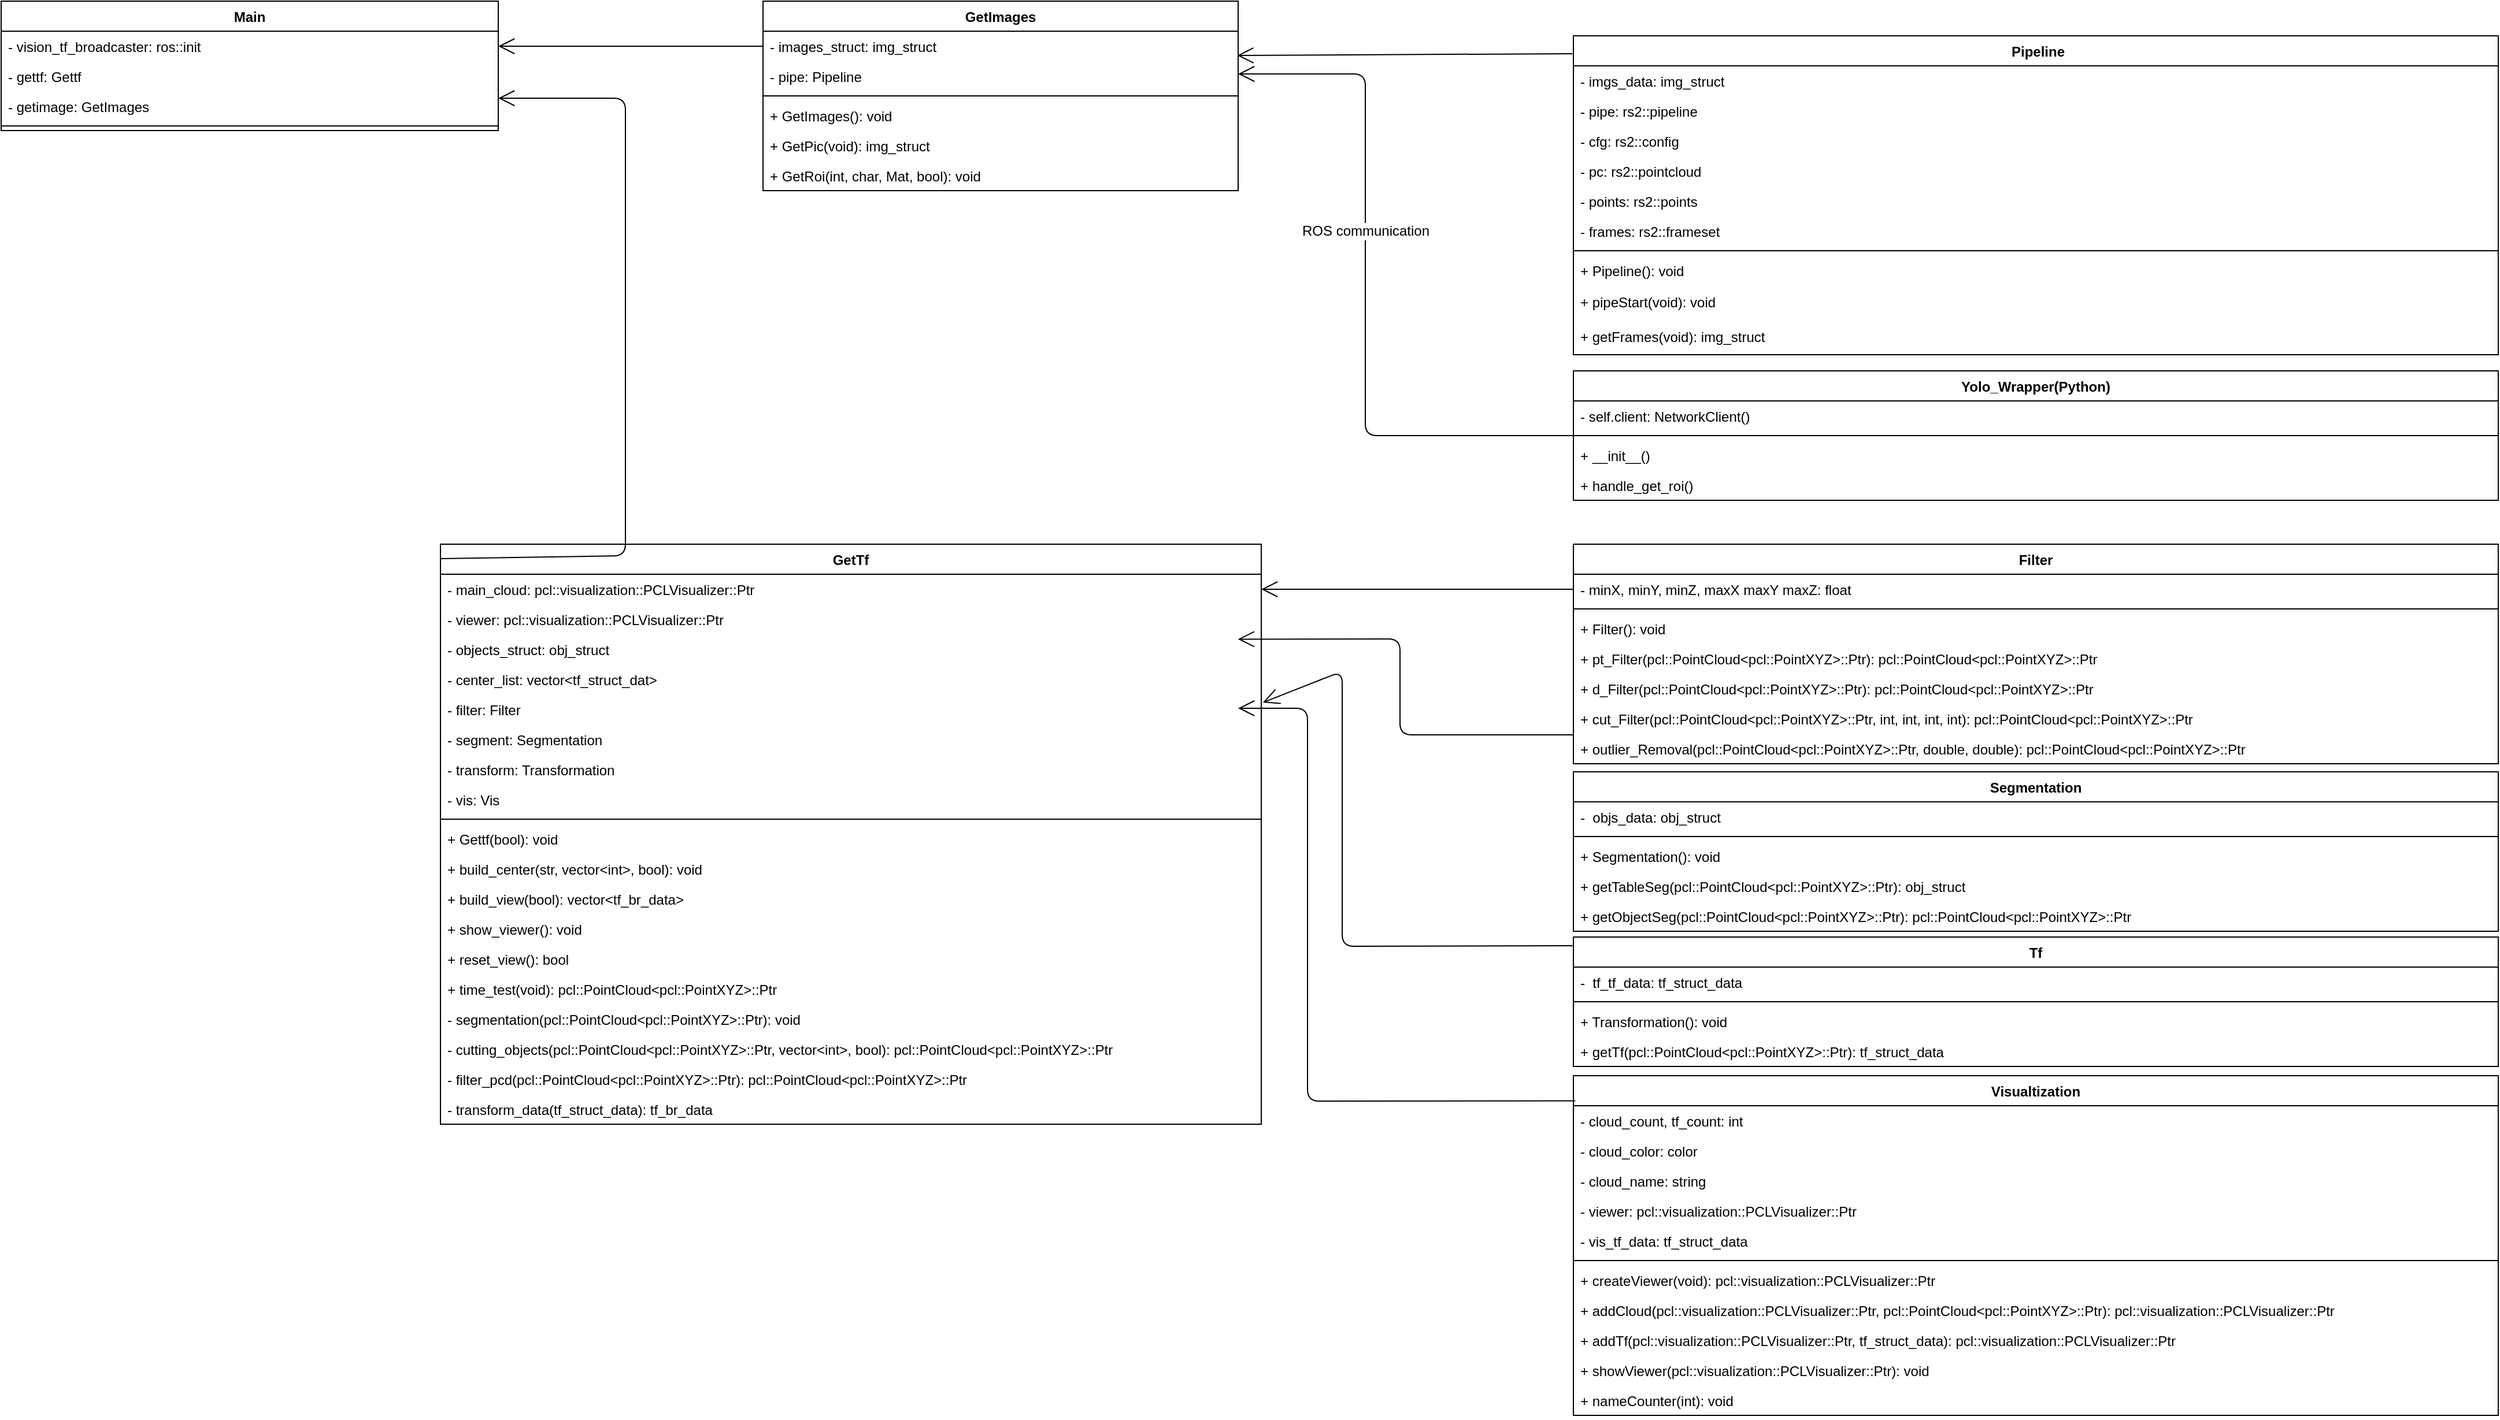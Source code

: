<mxfile version="12.4.3" type="device" pages="1"><diagram id="rO0mdo0Z23BZPeahZ9SL" name="Page-1"><mxGraphModel dx="1443" dy="1089" grid="1" gridSize="10" guides="1" tooltips="1" connect="1" arrows="1" fold="1" page="1" pageScale="1" pageWidth="850" pageHeight="1100" math="0" shadow="0"><root><mxCell id="0"/><mxCell id="1" parent="0"/><mxCell id="HIsi_3Nj0RYe7BvJdsPi-1" value="Pipeline" style="swimlane;fontStyle=1;align=center;verticalAlign=top;childLayout=stackLayout;horizontal=1;startSize=26;horizontalStack=0;resizeParent=1;resizeParentMax=0;resizeLast=0;collapsible=1;marginBottom=0;spacingLeft=4;spacingTop=0;spacing=2;" parent="1" vertex="1"><mxGeometry x="920" y="50" width="800" height="276" as="geometry"/></mxCell><mxCell id="ok1sYWKy3wzwt7-g7-4R-15" value="- imgs_data: img_struct" style="text;strokeColor=none;fillColor=none;align=left;verticalAlign=top;spacingLeft=4;spacingRight=4;overflow=hidden;rotatable=0;points=[[0,0.5],[1,0.5]];portConstraint=eastwest;spacingTop=0;spacing=2;" parent="HIsi_3Nj0RYe7BvJdsPi-1" vertex="1"><mxGeometry y="26" width="800" height="26" as="geometry"/></mxCell><mxCell id="ok1sYWKy3wzwt7-g7-4R-16" value="- pipe: rs2::pipeline" style="text;strokeColor=none;fillColor=none;align=left;verticalAlign=top;spacingLeft=4;spacingRight=4;overflow=hidden;rotatable=0;points=[[0,0.5],[1,0.5]];portConstraint=eastwest;spacingTop=0;spacing=2;" parent="HIsi_3Nj0RYe7BvJdsPi-1" vertex="1"><mxGeometry y="52" width="800" height="26" as="geometry"/></mxCell><mxCell id="ok1sYWKy3wzwt7-g7-4R-17" value="- cfg: rs2::config" style="text;strokeColor=none;fillColor=none;align=left;verticalAlign=top;spacingLeft=4;spacingRight=4;overflow=hidden;rotatable=0;points=[[0,0.5],[1,0.5]];portConstraint=eastwest;spacingTop=0;spacing=2;" parent="HIsi_3Nj0RYe7BvJdsPi-1" vertex="1"><mxGeometry y="78" width="800" height="26" as="geometry"/></mxCell><mxCell id="ok1sYWKy3wzwt7-g7-4R-18" value="- pc: rs2::pointcloud" style="text;strokeColor=none;fillColor=none;align=left;verticalAlign=top;spacingLeft=4;spacingRight=4;overflow=hidden;rotatable=0;points=[[0,0.5],[1,0.5]];portConstraint=eastwest;spacingTop=0;spacing=2;" parent="HIsi_3Nj0RYe7BvJdsPi-1" vertex="1"><mxGeometry y="104" width="800" height="26" as="geometry"/></mxCell><mxCell id="ok1sYWKy3wzwt7-g7-4R-14" value="- points: rs2::points" style="text;strokeColor=none;fillColor=none;align=left;verticalAlign=top;spacingLeft=4;spacingRight=4;overflow=hidden;rotatable=0;points=[[0,0.5],[1,0.5]];portConstraint=eastwest;spacingTop=0;spacing=2;" parent="HIsi_3Nj0RYe7BvJdsPi-1" vertex="1"><mxGeometry y="130" width="800" height="26" as="geometry"/></mxCell><mxCell id="ok1sYWKy3wzwt7-g7-4R-13" value="- frames: rs2::frameset&#xA;" style="text;strokeColor=none;fillColor=none;align=left;verticalAlign=top;spacingLeft=4;spacingRight=4;overflow=hidden;rotatable=0;points=[[0,0.5],[1,0.5]];portConstraint=eastwest;spacingTop=0;spacing=2;" parent="HIsi_3Nj0RYe7BvJdsPi-1" vertex="1"><mxGeometry y="156" width="800" height="26" as="geometry"/></mxCell><mxCell id="18BfnXjqSlgmNeAh_Z41-7" value="" style="line;strokeWidth=1;fillColor=none;align=left;verticalAlign=middle;spacingTop=0;spacingLeft=3;spacingRight=3;rotatable=0;labelPosition=right;points=[];portConstraint=eastwest;spacing=2;" parent="HIsi_3Nj0RYe7BvJdsPi-1" vertex="1"><mxGeometry y="182" width="800" height="8" as="geometry"/></mxCell><mxCell id="HIsi_3Nj0RYe7BvJdsPi-4" value="+ Pipeline(): void" style="text;strokeColor=none;fillColor=none;align=left;verticalAlign=top;spacingLeft=4;spacingRight=4;overflow=hidden;rotatable=0;points=[[0,0.5],[1,0.5]];portConstraint=eastwest;spacingTop=0;spacing=2;" parent="HIsi_3Nj0RYe7BvJdsPi-1" vertex="1"><mxGeometry y="190" width="800" height="26" as="geometry"/></mxCell><mxCell id="18BfnXjqSlgmNeAh_Z41-1" value="&lt;div align=&quot;left&quot;&gt;+ pipeStart(void): void&lt;br&gt;&lt;/div&gt;" style="text;html=1;strokeColor=none;fillColor=none;align=left;verticalAlign=middle;whiteSpace=wrap;rounded=0;spacingRight=4;spacingLeft=4;spacingTop=0;spacing=2;" parent="HIsi_3Nj0RYe7BvJdsPi-1" vertex="1"><mxGeometry y="216" width="800" height="30" as="geometry"/></mxCell><mxCell id="18BfnXjqSlgmNeAh_Z41-2" value="+ getFrames(void): img_struct" style="text;html=1;strokeColor=none;fillColor=none;align=left;verticalAlign=middle;whiteSpace=wrap;rounded=0;spacingRight=4;spacingLeft=4;spacingTop=0;spacing=2;" parent="HIsi_3Nj0RYe7BvJdsPi-1" vertex="1"><mxGeometry y="246" width="800" height="30" as="geometry"/></mxCell><mxCell id="HIsi_3Nj0RYe7BvJdsPi-6" value="Visualtization" style="swimlane;fontStyle=1;align=center;verticalAlign=top;childLayout=stackLayout;horizontal=1;startSize=26;horizontalStack=0;resizeParent=1;resizeParentMax=0;resizeLast=0;collapsible=1;marginBottom=0;spacingTop=0;spacing=2;" parent="1" vertex="1"><mxGeometry x="920" y="950" width="800" height="294" as="geometry"/></mxCell><mxCell id="HIsi_3Nj0RYe7BvJdsPi-34" value="- cloud_count, tf_count: int" style="text;strokeColor=none;fillColor=none;align=left;verticalAlign=top;spacingLeft=4;spacingRight=4;overflow=hidden;rotatable=0;points=[[0,0.5],[1,0.5]];portConstraint=eastwest;spacingTop=0;spacing=2;" parent="HIsi_3Nj0RYe7BvJdsPi-6" vertex="1"><mxGeometry y="26" width="800" height="26" as="geometry"/></mxCell><mxCell id="HIsi_3Nj0RYe7BvJdsPi-36" value="- cloud_color: color" style="text;strokeColor=none;fillColor=none;align=left;verticalAlign=top;spacingLeft=4;spacingRight=4;overflow=hidden;rotatable=0;points=[[0,0.5],[1,0.5]];portConstraint=eastwest;spacingTop=0;spacing=2;" parent="HIsi_3Nj0RYe7BvJdsPi-6" vertex="1"><mxGeometry y="52" width="800" height="26" as="geometry"/></mxCell><mxCell id="Me2MbizhRvYAmYym80AJ-8" value="- cloud_name: string" style="text;strokeColor=none;fillColor=none;align=left;verticalAlign=top;spacingLeft=4;spacingRight=4;overflow=hidden;rotatable=0;points=[[0,0.5],[1,0.5]];portConstraint=eastwest;spacingTop=0;spacing=2;" parent="HIsi_3Nj0RYe7BvJdsPi-6" vertex="1"><mxGeometry y="78" width="800" height="26" as="geometry"/></mxCell><mxCell id="HIsi_3Nj0RYe7BvJdsPi-31" value="- viewer: pcl::visualization::PCLVisualizer::Ptr" style="text;strokeColor=none;fillColor=none;align=left;verticalAlign=top;spacingLeft=4;spacingRight=4;overflow=hidden;rotatable=0;points=[[0,0.5],[1,0.5]];portConstraint=eastwest;spacingTop=0;spacing=2;" parent="HIsi_3Nj0RYe7BvJdsPi-6" vertex="1"><mxGeometry y="104" width="800" height="26" as="geometry"/></mxCell><mxCell id="Me2MbizhRvYAmYym80AJ-7" value="- vis_tf_data: tf_struct_data" style="text;strokeColor=none;fillColor=none;align=left;verticalAlign=top;spacingLeft=4;spacingRight=4;overflow=hidden;rotatable=0;points=[[0,0.5],[1,0.5]];portConstraint=eastwest;spacingTop=0;spacing=2;" parent="HIsi_3Nj0RYe7BvJdsPi-6" vertex="1"><mxGeometry y="130" width="800" height="26" as="geometry"/></mxCell><mxCell id="HIsi_3Nj0RYe7BvJdsPi-8" value="" style="line;strokeWidth=1;fillColor=none;align=left;verticalAlign=middle;spacingTop=0;spacingLeft=3;spacingRight=3;rotatable=0;labelPosition=right;points=[];portConstraint=eastwest;spacing=2;" parent="HIsi_3Nj0RYe7BvJdsPi-6" vertex="1"><mxGeometry y="156" width="800" height="8" as="geometry"/></mxCell><mxCell id="HIsi_3Nj0RYe7BvJdsPi-15" value="+ createViewer(void): pcl::visualization::PCLVisualizer::Ptr" style="text;strokeColor=none;fillColor=none;align=left;verticalAlign=top;spacingLeft=4;spacingRight=4;overflow=hidden;rotatable=0;points=[[0,0.5],[1,0.5]];portConstraint=eastwest;spacingTop=0;spacing=2;" parent="HIsi_3Nj0RYe7BvJdsPi-6" vertex="1"><mxGeometry y="164" width="800" height="26" as="geometry"/></mxCell><mxCell id="HIsi_3Nj0RYe7BvJdsPi-37" value="+ addCloud(pcl::visualization::PCLVisualizer::Ptr, pcl::PointCloud&lt;pcl::PointXYZ&gt;::Ptr): pcl::visualization::PCLVisualizer::Ptr" style="text;strokeColor=none;fillColor=none;align=left;verticalAlign=top;spacingLeft=4;spacingRight=4;overflow=hidden;rotatable=0;points=[[0,0.5],[1,0.5]];portConstraint=eastwest;spacingTop=0;spacing=2;" parent="HIsi_3Nj0RYe7BvJdsPi-6" vertex="1"><mxGeometry y="190" width="800" height="26" as="geometry"/></mxCell><mxCell id="u7ziaBiFjHm4syPlDuHI-1" value="+ addTf(pcl::visualization::PCLVisualizer::Ptr, tf_struct_data): pcl::visualization::PCLVisualizer::Ptr" style="text;strokeColor=none;fillColor=none;align=left;verticalAlign=top;spacingLeft=4;spacingRight=4;overflow=hidden;rotatable=0;points=[[0,0.5],[1,0.5]];portConstraint=eastwest;spacingTop=0;spacing=2;" parent="HIsi_3Nj0RYe7BvJdsPi-6" vertex="1"><mxGeometry y="216" width="800" height="26" as="geometry"/></mxCell><mxCell id="Wdoib3fpIFbqhbCEzAN1-9" value="+ showViewer(pcl::visualization::PCLVisualizer::Ptr): void" style="text;strokeColor=none;fillColor=none;align=left;verticalAlign=top;spacingLeft=4;spacingRight=4;overflow=hidden;rotatable=0;points=[[0,0.5],[1,0.5]];portConstraint=eastwest;spacingTop=0;spacing=2;" parent="HIsi_3Nj0RYe7BvJdsPi-6" vertex="1"><mxGeometry y="242" width="800" height="26" as="geometry"/></mxCell><mxCell id="HIsi_3Nj0RYe7BvJdsPi-9" value="+ nameCounter(int): void" style="text;strokeColor=none;fillColor=none;align=left;verticalAlign=top;spacingLeft=4;spacingRight=4;overflow=hidden;rotatable=0;points=[[0,0.5],[1,0.5]];portConstraint=eastwest;spacingTop=0;spacing=2;" parent="HIsi_3Nj0RYe7BvJdsPi-6" vertex="1"><mxGeometry y="268" width="800" height="26" as="geometry"/></mxCell><mxCell id="HIsi_3Nj0RYe7BvJdsPi-10" value="Main" style="swimlane;fontStyle=1;align=center;verticalAlign=top;childLayout=stackLayout;horizontal=1;startSize=26;horizontalStack=0;resizeParent=1;resizeParentMax=0;resizeLast=0;collapsible=1;marginBottom=0;" parent="1" vertex="1"><mxGeometry x="-440" y="20" width="430" height="112" as="geometry"/></mxCell><mxCell id="-PtqeOpKMAuD7HerTCG5-10" value="- vision_tf_broadcaster: ros::init" style="text;strokeColor=none;fillColor=none;align=left;verticalAlign=top;spacingLeft=4;spacingRight=4;overflow=hidden;rotatable=0;points=[[0,0.5],[1,0.5]];portConstraint=eastwest;spacingTop=0;spacing=2;" parent="HIsi_3Nj0RYe7BvJdsPi-10" vertex="1"><mxGeometry y="26" width="430" height="26" as="geometry"/></mxCell><mxCell id="-PtqeOpKMAuD7HerTCG5-8" value="- gettf: Gettf" style="text;strokeColor=none;fillColor=none;align=left;verticalAlign=top;spacingLeft=4;spacingRight=4;overflow=hidden;rotatable=0;points=[[0,0.5],[1,0.5]];portConstraint=eastwest;spacingTop=0;spacing=2;" parent="HIsi_3Nj0RYe7BvJdsPi-10" vertex="1"><mxGeometry y="52" width="430" height="26" as="geometry"/></mxCell><mxCell id="-PtqeOpKMAuD7HerTCG5-9" value="- getimage: GetImages" style="text;strokeColor=none;fillColor=none;align=left;verticalAlign=top;spacingLeft=4;spacingRight=4;overflow=hidden;rotatable=0;points=[[0,0.5],[1,0.5]];portConstraint=eastwest;spacingTop=0;spacing=2;" parent="HIsi_3Nj0RYe7BvJdsPi-10" vertex="1"><mxGeometry y="78" width="430" height="26" as="geometry"/></mxCell><mxCell id="HIsi_3Nj0RYe7BvJdsPi-12" value="" style="line;strokeWidth=1;fillColor=none;align=left;verticalAlign=middle;spacingTop=-1;spacingLeft=3;spacingRight=3;rotatable=0;labelPosition=right;points=[];portConstraint=eastwest;" parent="HIsi_3Nj0RYe7BvJdsPi-10" vertex="1"><mxGeometry y="104" width="430" height="8" as="geometry"/></mxCell><mxCell id="HIsi_3Nj0RYe7BvJdsPi-22" value="GetTf" style="swimlane;fontStyle=1;align=center;verticalAlign=top;childLayout=stackLayout;horizontal=1;startSize=26;horizontalStack=0;resizeParent=1;resizeParentMax=0;resizeLast=0;collapsible=1;marginBottom=0;spacingTop=0;spacing=2;" parent="1" vertex="1"><mxGeometry x="-60" y="490" width="710" height="502" as="geometry"/></mxCell><mxCell id="Wdoib3fpIFbqhbCEzAN1-18" value="- main_cloud: pcl::visualization::PCLVisualizer::Ptr" style="text;strokeColor=none;fillColor=none;align=left;verticalAlign=top;spacingLeft=4;spacingRight=4;overflow=hidden;rotatable=0;points=[[0,0.5],[1,0.5]];portConstraint=eastwest;spacingTop=0;spacing=2;" parent="HIsi_3Nj0RYe7BvJdsPi-22" vertex="1"><mxGeometry y="26" width="710" height="26" as="geometry"/></mxCell><mxCell id="gz7pYdb8E-jPGKPSXRH7-1" value="- viewer: pcl::visualization::PCLVisualizer::Ptr" style="text;strokeColor=none;fillColor=none;align=left;verticalAlign=top;spacingLeft=4;spacingRight=4;overflow=hidden;rotatable=0;points=[[0,0.5],[1,0.5]];portConstraint=eastwest;spacingTop=0;spacing=2;" vertex="1" parent="HIsi_3Nj0RYe7BvJdsPi-22"><mxGeometry y="52" width="710" height="26" as="geometry"/></mxCell><mxCell id="dneKjizdSWfvN2k3aJgB-3" value="- objects_struct: obj_struct" style="text;strokeColor=none;fillColor=none;align=left;verticalAlign=top;spacingLeft=4;spacingRight=4;overflow=hidden;rotatable=0;points=[[0,0.5],[1,0.5]];portConstraint=eastwest;spacingTop=0;spacing=2;" parent="HIsi_3Nj0RYe7BvJdsPi-22" vertex="1"><mxGeometry y="78" width="710" height="26" as="geometry"/></mxCell><mxCell id="dneKjizdSWfvN2k3aJgB-2" value="- center_list: vector&lt;tf_struct_dat&gt;" style="text;strokeColor=none;fillColor=none;align=left;verticalAlign=top;spacingLeft=4;spacingRight=4;overflow=hidden;rotatable=0;points=[[0,0.5],[1,0.5]];portConstraint=eastwest;spacingTop=0;spacing=2;" parent="HIsi_3Nj0RYe7BvJdsPi-22" vertex="1"><mxGeometry y="104" width="710" height="26" as="geometry"/></mxCell><mxCell id="Wdoib3fpIFbqhbCEzAN1-19" value="- filter: Filter" style="text;strokeColor=none;fillColor=none;align=left;verticalAlign=top;spacingLeft=4;spacingRight=4;overflow=hidden;rotatable=0;points=[[0,0.5],[1,0.5]];portConstraint=eastwest;spacingTop=0;spacing=2;" parent="HIsi_3Nj0RYe7BvJdsPi-22" vertex="1"><mxGeometry y="130" width="710" height="26" as="geometry"/></mxCell><mxCell id="HIsi_3Nj0RYe7BvJdsPi-17" value="- segment: Segmentation" style="text;strokeColor=none;fillColor=none;align=left;verticalAlign=top;spacingLeft=4;spacingRight=4;overflow=hidden;rotatable=0;points=[[0,0.5],[1,0.5]];portConstraint=eastwest;spacingTop=0;spacing=2;" parent="HIsi_3Nj0RYe7BvJdsPi-22" vertex="1"><mxGeometry y="156" width="710" height="26" as="geometry"/></mxCell><mxCell id="Wdoib3fpIFbqhbCEzAN1-17" value="- transform: Transformation" style="text;strokeColor=none;fillColor=none;align=left;verticalAlign=top;spacingLeft=4;spacingRight=4;overflow=hidden;rotatable=0;points=[[0,0.5],[1,0.5]];portConstraint=eastwest;spacingTop=0;spacing=2;" parent="HIsi_3Nj0RYe7BvJdsPi-22" vertex="1"><mxGeometry y="182" width="710" height="26" as="geometry"/></mxCell><mxCell id="HIsi_3Nj0RYe7BvJdsPi-18" value="- vis: Vis" style="text;strokeColor=none;fillColor=none;align=left;verticalAlign=top;spacingLeft=4;spacingRight=4;overflow=hidden;rotatable=0;points=[[0,0.5],[1,0.5]];portConstraint=eastwest;spacingTop=0;spacing=2;" parent="HIsi_3Nj0RYe7BvJdsPi-22" vertex="1"><mxGeometry y="208" width="710" height="26" as="geometry"/></mxCell><mxCell id="HIsi_3Nj0RYe7BvJdsPi-23" value="" style="line;strokeWidth=1;fillColor=none;align=left;verticalAlign=middle;spacingTop=0;spacingLeft=3;spacingRight=3;rotatable=0;labelPosition=right;points=[];portConstraint=eastwest;spacing=2;" parent="HIsi_3Nj0RYe7BvJdsPi-22" vertex="1"><mxGeometry y="234" width="710" height="8" as="geometry"/></mxCell><mxCell id="Me2MbizhRvYAmYym80AJ-9" value="+ Gettf(bool): void" style="text;strokeColor=none;fillColor=none;align=left;verticalAlign=top;spacingLeft=4;spacingRight=4;overflow=hidden;rotatable=0;points=[[0,0.5],[1,0.5]];portConstraint=eastwest;spacingTop=0;spacing=2;" parent="HIsi_3Nj0RYe7BvJdsPi-22" vertex="1"><mxGeometry y="242" width="710" height="26" as="geometry"/></mxCell><mxCell id="Me2MbizhRvYAmYym80AJ-16" value="+ build_center(str, vector&lt;int&gt;, bool): void" style="text;strokeColor=none;fillColor=none;align=left;verticalAlign=top;spacingLeft=4;spacingRight=4;overflow=hidden;rotatable=0;points=[[0,0.5],[1,0.5]];portConstraint=eastwest;spacingTop=0;spacing=2;" parent="HIsi_3Nj0RYe7BvJdsPi-22" vertex="1"><mxGeometry y="268" width="710" height="26" as="geometry"/></mxCell><mxCell id="Me2MbizhRvYAmYym80AJ-14" value="+ build_view(bool): vector&lt;tf_br_data&gt;" style="text;strokeColor=none;fillColor=none;align=left;verticalAlign=top;spacingLeft=4;spacingRight=4;overflow=hidden;rotatable=0;points=[[0,0.5],[1,0.5]];portConstraint=eastwest;spacingTop=0;spacing=2;" parent="HIsi_3Nj0RYe7BvJdsPi-22" vertex="1"><mxGeometry y="294" width="710" height="26" as="geometry"/></mxCell><mxCell id="dneKjizdSWfvN2k3aJgB-5" value="+ show_viewer(): void" style="text;strokeColor=none;fillColor=none;align=left;verticalAlign=top;spacingLeft=4;spacingRight=4;overflow=hidden;rotatable=0;points=[[0,0.5],[1,0.5]];portConstraint=eastwest;spacingTop=0;spacing=2;" parent="HIsi_3Nj0RYe7BvJdsPi-22" vertex="1"><mxGeometry y="320" width="710" height="26" as="geometry"/></mxCell><mxCell id="-PtqeOpKMAuD7HerTCG5-15" value="+ reset_view(): bool" style="text;strokeColor=none;fillColor=none;align=left;verticalAlign=top;spacingLeft=4;spacingRight=4;overflow=hidden;rotatable=0;points=[[0,0.5],[1,0.5]];portConstraint=eastwest;spacingTop=0;spacing=2;" parent="HIsi_3Nj0RYe7BvJdsPi-22" vertex="1"><mxGeometry y="346" width="710" height="26" as="geometry"/></mxCell><mxCell id="Me2MbizhRvYAmYym80AJ-15" value="+ time_test(void): pcl::PointCloud&lt;pcl::PointXYZ&gt;::Ptr" style="text;strokeColor=none;fillColor=none;align=left;verticalAlign=top;spacingLeft=4;spacingRight=4;overflow=hidden;rotatable=0;points=[[0,0.5],[1,0.5]];portConstraint=eastwest;spacingTop=0;spacing=2;" parent="HIsi_3Nj0RYe7BvJdsPi-22" vertex="1"><mxGeometry y="372" width="710" height="26" as="geometry"/></mxCell><mxCell id="gz7pYdb8E-jPGKPSXRH7-3" value="- segmentation(pcl::PointCloud&lt;pcl::PointXYZ&gt;::Ptr): void&#xA;" style="text;strokeColor=none;fillColor=none;align=left;verticalAlign=top;spacingLeft=4;spacingRight=4;overflow=hidden;rotatable=0;points=[[0,0.5],[1,0.5]];portConstraint=eastwest;spacingTop=0;spacing=2;" vertex="1" parent="HIsi_3Nj0RYe7BvJdsPi-22"><mxGeometry y="398" width="710" height="26" as="geometry"/></mxCell><mxCell id="gz7pYdb8E-jPGKPSXRH7-2" value="- cutting_objects(pcl::PointCloud&lt;pcl::PointXYZ&gt;::Ptr, vector&lt;int&gt;, bool): pcl::PointCloud&lt;pcl::PointXYZ&gt;::Ptr&#xA;" style="text;strokeColor=none;fillColor=none;align=left;verticalAlign=top;spacingLeft=4;spacingRight=4;overflow=hidden;rotatable=0;points=[[0,0.5],[1,0.5]];portConstraint=eastwest;spacingTop=0;spacing=2;" vertex="1" parent="HIsi_3Nj0RYe7BvJdsPi-22"><mxGeometry y="424" width="710" height="26" as="geometry"/></mxCell><mxCell id="gz7pYdb8E-jPGKPSXRH7-26" value="- filter_pcd(pcl::PointCloud&lt;pcl::PointXYZ&gt;::Ptr): pcl::PointCloud&lt;pcl::PointXYZ&gt;::Ptr&#xA;" style="text;strokeColor=none;fillColor=none;align=left;verticalAlign=top;spacingLeft=4;spacingRight=4;overflow=hidden;rotatable=0;points=[[0,0.5],[1,0.5]];portConstraint=eastwest;spacingTop=0;spacing=2;" vertex="1" parent="HIsi_3Nj0RYe7BvJdsPi-22"><mxGeometry y="450" width="710" height="26" as="geometry"/></mxCell><mxCell id="gz7pYdb8E-jPGKPSXRH7-4" value="- transform_data(tf_struct_data): tf_br_data&#xA;" style="text;strokeColor=none;fillColor=none;align=left;verticalAlign=top;spacingLeft=4;spacingRight=4;overflow=hidden;rotatable=0;points=[[0,0.5],[1,0.5]];portConstraint=eastwest;spacingTop=0;spacing=2;" vertex="1" parent="HIsi_3Nj0RYe7BvJdsPi-22"><mxGeometry y="476" width="710" height="26" as="geometry"/></mxCell><mxCell id="Wdoib3fpIFbqhbCEzAN1-1" value="Filter" style="swimlane;fontStyle=1;align=center;verticalAlign=top;childLayout=stackLayout;horizontal=1;startSize=26;horizontalStack=0;resizeParent=1;resizeParentMax=0;resizeLast=0;collapsible=1;marginBottom=0;spacingTop=0;spacing=2;" parent="1" vertex="1"><mxGeometry x="920" y="490" width="800" height="190" as="geometry"/></mxCell><mxCell id="Me2MbizhRvYAmYym80AJ-4" value="- minX, minY, minZ, maxX maxY maxZ: float" style="text;strokeColor=none;fillColor=none;align=left;verticalAlign=top;spacingLeft=4;spacingRight=4;overflow=hidden;rotatable=0;points=[[0,0.5],[1,0.5]];portConstraint=eastwest;spacingTop=0;spacing=2;" parent="Wdoib3fpIFbqhbCEzAN1-1" vertex="1"><mxGeometry y="26" width="800" height="26" as="geometry"/></mxCell><mxCell id="Wdoib3fpIFbqhbCEzAN1-3" value="" style="line;strokeWidth=1;fillColor=none;align=left;verticalAlign=middle;spacingTop=0;spacingLeft=3;spacingRight=3;rotatable=0;labelPosition=right;points=[];portConstraint=eastwest;spacing=2;" parent="Wdoib3fpIFbqhbCEzAN1-1" vertex="1"><mxGeometry y="52" width="800" height="8" as="geometry"/></mxCell><mxCell id="Wdoib3fpIFbqhbCEzAN1-2" value="+ Filter(): void" style="text;strokeColor=none;fillColor=none;align=left;verticalAlign=top;spacingLeft=4;spacingRight=4;overflow=hidden;rotatable=0;points=[[0,0.5],[1,0.5]];portConstraint=eastwest;spacingTop=0;spacing=2;" parent="Wdoib3fpIFbqhbCEzAN1-1" vertex="1"><mxGeometry y="60" width="800" height="26" as="geometry"/></mxCell><mxCell id="Wdoib3fpIFbqhbCEzAN1-4" value="+ pt_Filter(pcl::PointCloud&lt;pcl::PointXYZ&gt;::Ptr): pcl::PointCloud&lt;pcl::PointXYZ&gt;::Ptr" style="text;strokeColor=none;fillColor=none;align=left;verticalAlign=top;spacingLeft=4;spacingRight=4;overflow=hidden;rotatable=0;points=[[0,0.5],[1,0.5]];portConstraint=eastwest;spacingTop=0;spacing=2;" parent="Wdoib3fpIFbqhbCEzAN1-1" vertex="1"><mxGeometry y="86" width="800" height="26" as="geometry"/></mxCell><mxCell id="-PtqeOpKMAuD7HerTCG5-16" value="+ d_Filter(pcl::PointCloud&lt;pcl::PointXYZ&gt;::Ptr): pcl::PointCloud&lt;pcl::PointXYZ&gt;::Ptr" style="text;strokeColor=none;fillColor=none;align=left;verticalAlign=top;spacingLeft=4;spacingRight=4;overflow=hidden;rotatable=0;points=[[0,0.5],[1,0.5]];portConstraint=eastwest;spacingTop=0;spacing=2;" parent="Wdoib3fpIFbqhbCEzAN1-1" vertex="1"><mxGeometry y="112" width="800" height="26" as="geometry"/></mxCell><mxCell id="-PtqeOpKMAuD7HerTCG5-17" value="+ cut_Filter(pcl::PointCloud&lt;pcl::PointXYZ&gt;::Ptr, int, int, int, int): pcl::PointCloud&lt;pcl::PointXYZ&gt;::Ptr" style="text;strokeColor=none;fillColor=none;align=left;verticalAlign=top;spacingLeft=4;spacingRight=4;overflow=hidden;rotatable=0;points=[[0,0.5],[1,0.5]];portConstraint=eastwest;spacingTop=0;spacing=2;" parent="Wdoib3fpIFbqhbCEzAN1-1" vertex="1"><mxGeometry y="138" width="800" height="26" as="geometry"/></mxCell><mxCell id="Me2MbizhRvYAmYym80AJ-2" value="+ outlier_Removal(pcl::PointCloud&lt;pcl::PointXYZ&gt;::Ptr, double, double): pcl::PointCloud&lt;pcl::PointXYZ&gt;::Ptr" style="text;strokeColor=none;fillColor=none;align=left;verticalAlign=top;spacingLeft=4;spacingRight=4;overflow=hidden;rotatable=0;points=[[0,0.5],[1,0.5]];portConstraint=eastwest;spacingTop=0;spacing=2;" parent="Wdoib3fpIFbqhbCEzAN1-1" vertex="1"><mxGeometry y="164" width="800" height="26" as="geometry"/></mxCell><mxCell id="Wdoib3fpIFbqhbCEzAN1-5" value="Segmentation" style="swimlane;fontStyle=1;align=center;verticalAlign=top;childLayout=stackLayout;horizontal=1;startSize=26;horizontalStack=0;resizeParent=1;resizeParentMax=0;resizeLast=0;collapsible=1;marginBottom=0;spacingTop=0;spacing=2;" parent="1" vertex="1"><mxGeometry x="920" y="687" width="800" height="138" as="geometry"/></mxCell><mxCell id="Wdoib3fpIFbqhbCEzAN1-6" value="-  objs_data: obj_struct" style="text;strokeColor=none;fillColor=none;align=left;verticalAlign=top;spacingLeft=4;spacingRight=4;overflow=hidden;rotatable=0;points=[[0,0.5],[1,0.5]];portConstraint=eastwest;spacingTop=0;spacing=2;" parent="Wdoib3fpIFbqhbCEzAN1-5" vertex="1"><mxGeometry y="26" width="800" height="26" as="geometry"/></mxCell><mxCell id="Wdoib3fpIFbqhbCEzAN1-7" value="" style="line;strokeWidth=1;fillColor=none;align=left;verticalAlign=middle;spacingTop=0;spacingLeft=3;spacingRight=3;rotatable=0;labelPosition=right;points=[];portConstraint=eastwest;spacing=2;" parent="Wdoib3fpIFbqhbCEzAN1-5" vertex="1"><mxGeometry y="52" width="800" height="8" as="geometry"/></mxCell><mxCell id="Me2MbizhRvYAmYym80AJ-5" value="+ Segmentation(): void" style="text;strokeColor=none;fillColor=none;align=left;verticalAlign=top;spacingLeft=4;spacingRight=4;overflow=hidden;rotatable=0;points=[[0,0.5],[1,0.5]];portConstraint=eastwest;spacingTop=0;spacing=2;" parent="Wdoib3fpIFbqhbCEzAN1-5" vertex="1"><mxGeometry y="60" width="800" height="26" as="geometry"/></mxCell><mxCell id="Wdoib3fpIFbqhbCEzAN1-12" value="+ getTableSeg(pcl::PointCloud&lt;pcl::PointXYZ&gt;::Ptr): obj_struct" style="text;strokeColor=none;fillColor=none;align=left;verticalAlign=top;spacingLeft=4;spacingRight=4;overflow=hidden;rotatable=0;points=[[0,0.5],[1,0.5]];portConstraint=eastwest;spacingTop=0;spacing=2;" parent="Wdoib3fpIFbqhbCEzAN1-5" vertex="1"><mxGeometry y="86" width="800" height="26" as="geometry"/></mxCell><mxCell id="Wdoib3fpIFbqhbCEzAN1-8" value="+ getObjectSeg(pcl::PointCloud&lt;pcl::PointXYZ&gt;::Ptr): pcl::PointCloud&lt;pcl::PointXYZ&gt;::Ptr" style="text;strokeColor=none;fillColor=none;align=left;verticalAlign=top;spacingLeft=4;spacingRight=4;overflow=hidden;rotatable=0;points=[[0,0.5],[1,0.5]];portConstraint=eastwest;spacingTop=0;spacing=2;" parent="Wdoib3fpIFbqhbCEzAN1-5" vertex="1"><mxGeometry y="112" width="800" height="26" as="geometry"/></mxCell><mxCell id="Wdoib3fpIFbqhbCEzAN1-13" value="Tf" style="swimlane;fontStyle=1;align=center;verticalAlign=top;childLayout=stackLayout;horizontal=1;startSize=26;horizontalStack=0;resizeParent=1;resizeParentMax=0;resizeLast=0;collapsible=1;marginBottom=0;spacingTop=0;spacing=2;" parent="1" vertex="1"><mxGeometry x="920" y="830" width="800" height="112" as="geometry"/></mxCell><mxCell id="Wdoib3fpIFbqhbCEzAN1-14" value="-  tf_tf_data: tf_struct_data" style="text;strokeColor=none;fillColor=none;align=left;verticalAlign=top;spacingLeft=4;spacingRight=4;overflow=hidden;rotatable=0;points=[[0,0.5],[1,0.5]];portConstraint=eastwest;spacingTop=0;spacing=2;" parent="Wdoib3fpIFbqhbCEzAN1-13" vertex="1"><mxGeometry y="26" width="800" height="26" as="geometry"/></mxCell><mxCell id="Wdoib3fpIFbqhbCEzAN1-15" value="" style="line;strokeWidth=1;fillColor=none;align=left;verticalAlign=middle;spacingTop=0;spacingLeft=3;spacingRight=3;rotatable=0;labelPosition=right;points=[];portConstraint=eastwest;spacing=2;" parent="Wdoib3fpIFbqhbCEzAN1-13" vertex="1"><mxGeometry y="52" width="800" height="8" as="geometry"/></mxCell><mxCell id="Me2MbizhRvYAmYym80AJ-6" value="+ Transformation(): void" style="text;strokeColor=none;fillColor=none;align=left;verticalAlign=top;spacingLeft=4;spacingRight=4;overflow=hidden;rotatable=0;points=[[0,0.5],[1,0.5]];portConstraint=eastwest;spacingTop=0;spacing=2;" parent="Wdoib3fpIFbqhbCEzAN1-13" vertex="1"><mxGeometry y="60" width="800" height="26" as="geometry"/></mxCell><mxCell id="Wdoib3fpIFbqhbCEzAN1-16" value="+ getTf(pcl::PointCloud&lt;pcl::PointXYZ&gt;::Ptr): tf_struct_data" style="text;strokeColor=none;fillColor=none;align=left;verticalAlign=top;spacingLeft=4;spacingRight=4;overflow=hidden;rotatable=0;points=[[0,0.5],[1,0.5]];portConstraint=eastwest;spacingTop=0;spacing=2;" parent="Wdoib3fpIFbqhbCEzAN1-13" vertex="1"><mxGeometry y="86" width="800" height="26" as="geometry"/></mxCell><mxCell id="Me2MbizhRvYAmYym80AJ-10" value="Yolo_Wrapper(Python)" style="swimlane;fontStyle=1;align=center;verticalAlign=top;childLayout=stackLayout;horizontal=1;startSize=26;horizontalStack=0;resizeParent=1;resizeParentMax=0;resizeLast=0;collapsible=1;marginBottom=0;spacingTop=0;spacing=2;" parent="1" vertex="1"><mxGeometry x="920" y="340" width="800" height="112" as="geometry"/></mxCell><mxCell id="-PtqeOpKMAuD7HerTCG5-11" value="- self.client: NetworkClient()" style="text;strokeColor=none;fillColor=none;align=left;verticalAlign=top;spacingLeft=4;spacingRight=4;overflow=hidden;rotatable=0;points=[[0,0.5],[1,0.5]];portConstraint=eastwest;spacingTop=0;spacing=2;" parent="Me2MbizhRvYAmYym80AJ-10" vertex="1"><mxGeometry y="26" width="800" height="26" as="geometry"/></mxCell><mxCell id="Me2MbizhRvYAmYym80AJ-11" value="" style="line;strokeWidth=1;fillColor=none;align=left;verticalAlign=middle;spacingTop=0;spacingLeft=3;spacingRight=3;rotatable=0;labelPosition=right;points=[];portConstraint=eastwest;spacing=2;" parent="Me2MbizhRvYAmYym80AJ-10" vertex="1"><mxGeometry y="52" width="800" height="8" as="geometry"/></mxCell><mxCell id="-PtqeOpKMAuD7HerTCG5-13" value="+ __init__()" style="text;strokeColor=none;fillColor=none;align=left;verticalAlign=top;spacingLeft=4;spacingRight=4;overflow=hidden;rotatable=0;points=[[0,0.5],[1,0.5]];portConstraint=eastwest;spacingTop=0;spacing=2;" parent="Me2MbizhRvYAmYym80AJ-10" vertex="1"><mxGeometry y="60" width="800" height="26" as="geometry"/></mxCell><mxCell id="-PtqeOpKMAuD7HerTCG5-12" value="+ handle_get_roi()" style="text;strokeColor=none;fillColor=none;align=left;verticalAlign=top;spacingLeft=4;spacingRight=4;overflow=hidden;rotatable=0;points=[[0,0.5],[1,0.5]];portConstraint=eastwest;spacingTop=0;spacing=2;" parent="Me2MbizhRvYAmYym80AJ-10" vertex="1"><mxGeometry y="86" width="800" height="26" as="geometry"/></mxCell><mxCell id="dBKplNuwDuLJMfOivw6c-3" value="GetImages" style="swimlane;fontStyle=1;align=center;verticalAlign=top;childLayout=stackLayout;horizontal=1;startSize=26;horizontalStack=0;resizeParent=1;resizeParentMax=0;resizeLast=0;collapsible=1;marginBottom=0;" parent="1" vertex="1"><mxGeometry x="219" y="20" width="411" height="164" as="geometry"/></mxCell><mxCell id="ok1sYWKy3wzwt7-g7-4R-20" value="- images_struct: img_struct" style="text;strokeColor=none;fillColor=none;align=left;verticalAlign=top;spacingLeft=4;spacingRight=4;overflow=hidden;rotatable=0;points=[[0,0.5],[1,0.5]];portConstraint=eastwest;spacingTop=0;spacing=2;" parent="dBKplNuwDuLJMfOivw6c-3" vertex="1"><mxGeometry y="26" width="411" height="26" as="geometry"/></mxCell><mxCell id="ok1sYWKy3wzwt7-g7-4R-21" value="- pipe: Pipeline" style="text;strokeColor=none;fillColor=none;align=left;verticalAlign=top;spacingLeft=4;spacingRight=4;overflow=hidden;rotatable=0;points=[[0,0.5],[1,0.5]];portConstraint=eastwest;spacingTop=0;spacing=2;" parent="dBKplNuwDuLJMfOivw6c-3" vertex="1"><mxGeometry y="52" width="411" height="26" as="geometry"/></mxCell><mxCell id="dBKplNuwDuLJMfOivw6c-9" value="" style="line;strokeWidth=1;fillColor=none;align=left;verticalAlign=middle;spacingTop=0;spacingLeft=3;spacingRight=3;rotatable=0;labelPosition=right;points=[];portConstraint=eastwest;spacing=2;" parent="dBKplNuwDuLJMfOivw6c-3" vertex="1"><mxGeometry y="78" width="411" height="8" as="geometry"/></mxCell><mxCell id="ok1sYWKy3wzwt7-g7-4R-22" value="+ GetImages(): void&#xA;" style="text;strokeColor=none;fillColor=none;align=left;verticalAlign=top;spacingLeft=4;spacingRight=4;overflow=hidden;rotatable=0;points=[[0,0.5],[1,0.5]];portConstraint=eastwest;spacingTop=0;spacing=2;" parent="dBKplNuwDuLJMfOivw6c-3" vertex="1"><mxGeometry y="86" width="411" height="26" as="geometry"/></mxCell><mxCell id="ok1sYWKy3wzwt7-g7-4R-23" value="+ GetPic(void): img_struct" style="text;strokeColor=none;fillColor=none;align=left;verticalAlign=top;spacingLeft=4;spacingRight=4;overflow=hidden;rotatable=0;points=[[0,0.5],[1,0.5]];portConstraint=eastwest;spacingTop=0;spacing=2;" parent="dBKplNuwDuLJMfOivw6c-3" vertex="1"><mxGeometry y="112" width="411" height="26" as="geometry"/></mxCell><mxCell id="ok1sYWKy3wzwt7-g7-4R-24" value="+ GetRoi(int, char, Mat, bool): void&#xA;" style="text;strokeColor=none;fillColor=none;align=left;verticalAlign=top;spacingLeft=4;spacingRight=4;overflow=hidden;rotatable=0;points=[[0,0.5],[1,0.5]];portConstraint=eastwest;spacingTop=0;spacing=2;" parent="dBKplNuwDuLJMfOivw6c-3" vertex="1"><mxGeometry y="138" width="411" height="26" as="geometry"/></mxCell><mxCell id="dneKjizdSWfvN2k3aJgB-15" value="" style="endArrow=open;endFill=1;endSize=12;html=1;exitX=0.002;exitY=0.074;exitDx=0;exitDy=0;exitPerimeter=0;spacingTop=0;spacing=2;" parent="1" source="HIsi_3Nj0RYe7BvJdsPi-6" edge="1"><mxGeometry width="160" relative="1" as="geometry"><mxPoint x="530" y="1100" as="sourcePoint"/><mxPoint x="630" y="632" as="targetPoint"/><Array as="points"><mxPoint x="690" y="972"/><mxPoint x="690" y="632"/></Array></mxGeometry></mxCell><mxCell id="dneKjizdSWfvN2k3aJgB-19" value="" style="endArrow=open;endFill=1;endSize=12;html=1;exitX=-0.001;exitY=0.067;exitDx=0;exitDy=0;exitPerimeter=0;entryX=1.002;entryY=0.269;entryDx=0;entryDy=0;entryPerimeter=0;spacingTop=0;spacing=2;" parent="1" source="Wdoib3fpIFbqhbCEzAN1-13" target="Wdoib3fpIFbqhbCEzAN1-19" edge="1"><mxGeometry width="160" relative="1" as="geometry"><mxPoint x="130" y="1260" as="sourcePoint"/><mxPoint x="290" y="1260" as="targetPoint"/><Array as="points"><mxPoint x="720" y="838"/><mxPoint x="720" y="600"/></Array></mxGeometry></mxCell><mxCell id="dneKjizdSWfvN2k3aJgB-20" value="" style="endArrow=open;endFill=1;endSize=12;html=1;entryX=1.002;entryY=-0.068;entryDx=0;entryDy=0;entryPerimeter=0;spacingTop=0;spacing=2;" parent="1" edge="1"><mxGeometry width="160" relative="1" as="geometry"><mxPoint x="920" y="655" as="sourcePoint"/><mxPoint x="629.82" y="572.232" as="targetPoint"/><Array as="points"><mxPoint x="770" y="655"/><mxPoint x="770" y="572"/></Array></mxGeometry></mxCell><mxCell id="dneKjizdSWfvN2k3aJgB-22" value="" style="endArrow=open;endFill=1;endSize=12;html=1;exitX=-0.001;exitY=0.056;exitDx=0;exitDy=0;exitPerimeter=0;entryX=0.998;entryY=0.808;entryDx=0;entryDy=0;spacingTop=0;spacing=2;entryPerimeter=0;" parent="1" source="HIsi_3Nj0RYe7BvJdsPi-1" target="ok1sYWKy3wzwt7-g7-4R-20" edge="1"><mxGeometry width="160" relative="1" as="geometry"><mxPoint x="120" y="280" as="sourcePoint"/><mxPoint x="630" y="87" as="targetPoint"/></mxGeometry></mxCell><mxCell id="dneKjizdSWfvN2k3aJgB-23" value="" style="endArrow=open;endFill=1;endSize=12;html=1;exitX=0;exitY=0.5;exitDx=0;exitDy=0;spacingTop=0;spacing=2;" parent="1" source="Me2MbizhRvYAmYym80AJ-10" edge="1"><mxGeometry width="160" relative="1" as="geometry"><mxPoint x="930.0" y="81.5" as="sourcePoint"/><mxPoint x="630" y="83" as="targetPoint"/><Array as="points"><mxPoint x="740" y="396"/><mxPoint x="740" y="230"/><mxPoint x="740" y="83"/></Array></mxGeometry></mxCell><mxCell id="RgYedy8v21tr3GeJ0hq0-1" value="ROS communication" style="text;html=1;resizable=0;points=[];align=center;verticalAlign=middle;labelBackgroundColor=#ffffff;spacingTop=0;spacing=2;" parent="dneKjizdSWfvN2k3aJgB-23" vertex="1" connectable="0"><mxGeometry x="-0.277" relative="1" as="geometry"><mxPoint y="-139.5" as="offset"/></mxGeometry></mxCell><mxCell id="dneKjizdSWfvN2k3aJgB-25" value="" style="endArrow=open;endFill=1;endSize=12;html=1;entryX=1;entryY=0.75;entryDx=0;entryDy=0;exitX=0;exitY=0.025;exitDx=0;exitDy=0;exitPerimeter=0;spacingTop=0;spacing=2;" parent="1" source="HIsi_3Nj0RYe7BvJdsPi-22" target="HIsi_3Nj0RYe7BvJdsPi-10" edge="1"><mxGeometry width="160" relative="1" as="geometry"><mxPoint x="229" y="68.5" as="sourcePoint"/><mxPoint x="4.547e-13" y="68.5" as="targetPoint"/><Array as="points"><mxPoint x="100" y="500"/><mxPoint x="100" y="104"/></Array></mxGeometry></mxCell><mxCell id="-PtqeOpKMAuD7HerTCG5-19" value="" style="endArrow=open;endFill=1;endSize=12;html=1;exitX=0;exitY=0.5;exitDx=0;exitDy=0;" parent="1" source="Me2MbizhRvYAmYym80AJ-4" target="Wdoib3fpIFbqhbCEzAN1-18" edge="1"><mxGeometry width="160" relative="1" as="geometry"><mxPoint x="700" y="490" as="sourcePoint"/><mxPoint x="860" y="490" as="targetPoint"/></mxGeometry></mxCell><mxCell id="-PtqeOpKMAuD7HerTCG5-20" value="" style="endArrow=open;endFill=1;endSize=12;html=1;exitX=0;exitY=0.5;exitDx=0;exitDy=0;" parent="1" source="ok1sYWKy3wzwt7-g7-4R-20" target="-PtqeOpKMAuD7HerTCG5-10" edge="1"><mxGeometry width="160" relative="1" as="geometry"><mxPoint x="40" y="170" as="sourcePoint"/><mxPoint x="200" y="170" as="targetPoint"/></mxGeometry></mxCell></root></mxGraphModel></diagram></mxfile>